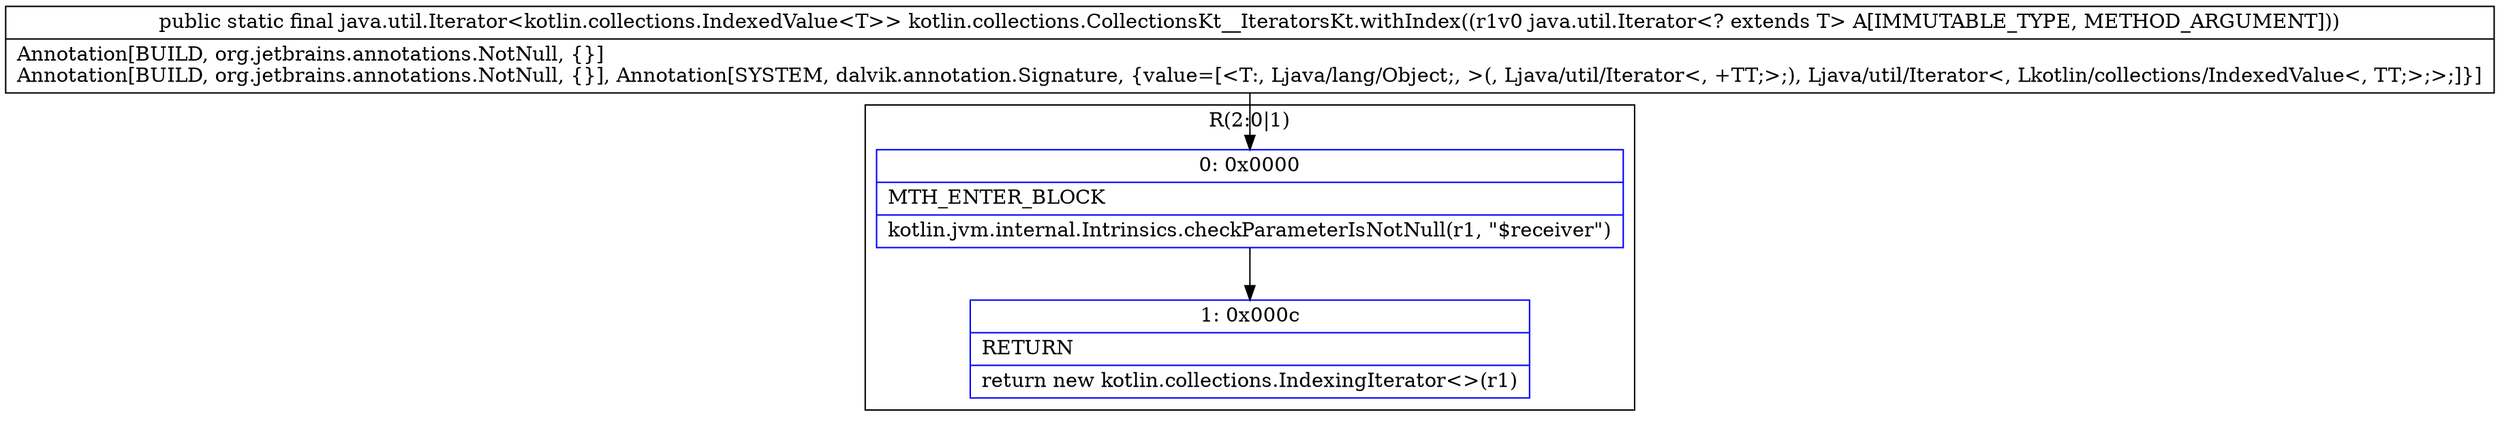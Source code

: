 digraph "CFG forkotlin.collections.CollectionsKt__IteratorsKt.withIndex(Ljava\/util\/Iterator;)Ljava\/util\/Iterator;" {
subgraph cluster_Region_2120349200 {
label = "R(2:0|1)";
node [shape=record,color=blue];
Node_0 [shape=record,label="{0\:\ 0x0000|MTH_ENTER_BLOCK\l|kotlin.jvm.internal.Intrinsics.checkParameterIsNotNull(r1, \"$receiver\")\l}"];
Node_1 [shape=record,label="{1\:\ 0x000c|RETURN\l|return new kotlin.collections.IndexingIterator\<\>(r1)\l}"];
}
MethodNode[shape=record,label="{public static final java.util.Iterator\<kotlin.collections.IndexedValue\<T\>\> kotlin.collections.CollectionsKt__IteratorsKt.withIndex((r1v0 java.util.Iterator\<? extends T\> A[IMMUTABLE_TYPE, METHOD_ARGUMENT]))  | Annotation[BUILD, org.jetbrains.annotations.NotNull, \{\}]\lAnnotation[BUILD, org.jetbrains.annotations.NotNull, \{\}], Annotation[SYSTEM, dalvik.annotation.Signature, \{value=[\<T:, Ljava\/lang\/Object;, \>(, Ljava\/util\/Iterator\<, +TT;\>;), Ljava\/util\/Iterator\<, Lkotlin\/collections\/IndexedValue\<, TT;\>;\>;]\}]\l}"];
MethodNode -> Node_0;
Node_0 -> Node_1;
}


